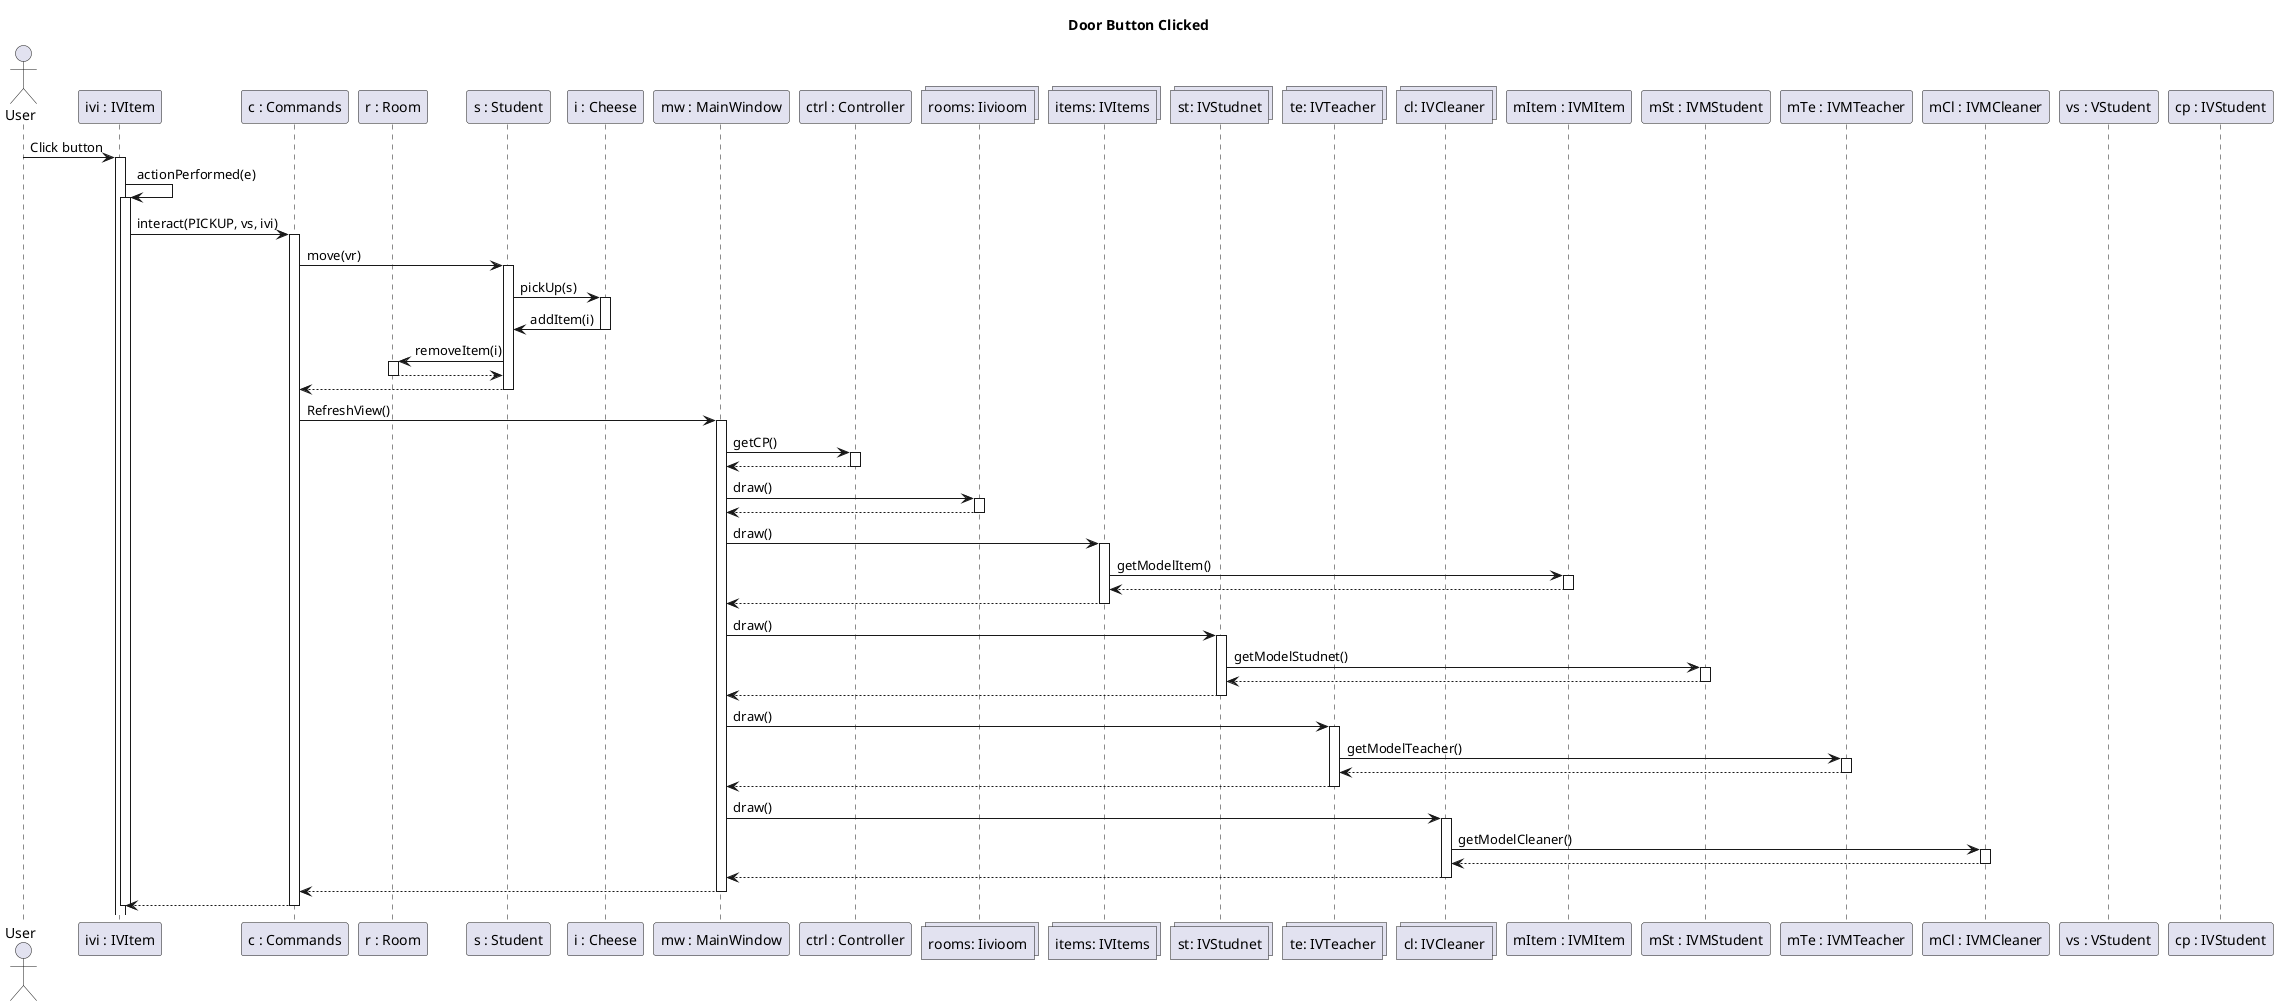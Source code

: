 @startuml student_enter_student
title Door Button Clicked

actor User as c
participant "ivi : IVItem" as ivi
participant "c : Commands" as com
participant "r : Room" as r
participant "s : Student" as s
participant "i : Cheese" as i

participant "mw : MainWindow" as mw
participant "ctrl : Controller" as ctrl
collections "rooms: Iivioom" as rooms
collections "items: IVItems" as items
collections "st: IVStudnet" as students
collections "te: IVTeacher" as teachers
collections "cl: IVCleaner" as cleaners
participant "mItem : IVMItem" as mItem
participant "mSt : IVMStudent" as mSt
participant "mTe : IVMTeacher" as mTe
participant "mCl : IVMCleaner" as mCl
participant "vs : VStudent" as vs
participant "cp : IVStudent" as cp
'participants

c -> ivi ++: Click button

    ivi -> ivi ++: actionPerformed(e)
        ivi -> com ++ : interact(PICKUP, vs, ivi)

            com -> s : move(vr)
                activate s
                s -> i : pickUp(s)

                activate i
                i -> s : addItem(i)
                deactivate i

                s -> r : removeItem(i)
                activate r
                r --> s 
                deactivate r
            com <-- s --

            com -> mw ++: RefreshView()

                mw -> ctrl ++ : getCP()
                mw <-- ctrl --
                mw -> rooms ++ : draw()
                mw <-- rooms --
                mw -> items ++ : draw()
                    items -> mItem ++ : getModelItem()
                    items <-- mItem --
                mw <-- items --
                mw -> students ++ : draw()
                    students -> mSt ++ : getModelStudnet()
                    students <-- mSt --
                mw <-- students --
                mw -> teachers ++ : draw()
                    teachers -> mTe ++ : getModelTeacher()
                    teachers <-- mTe --
                mw <-- teachers --
                mw -> cleaners ++ : draw()
                    cleaners -> mCl ++ : getModelCleaner()
                    cleaners <-- mCl --
                mw <-- cleaners --
            com <-- mw --

        ivi <-- com --

    deactivate ivi
deactivate c
@enduml